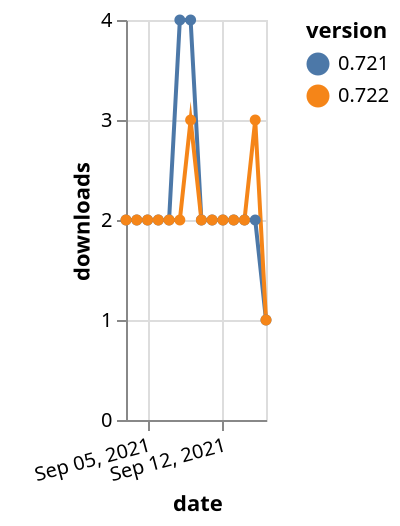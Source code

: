 {"$schema": "https://vega.github.io/schema/vega-lite/v5.json", "description": "A simple bar chart with embedded data.", "data": {"values": [{"date": "2021-09-03", "total": 3368, "delta": 2, "version": "0.721"}, {"date": "2021-09-04", "total": 3370, "delta": 2, "version": "0.721"}, {"date": "2021-09-05", "total": 3372, "delta": 2, "version": "0.721"}, {"date": "2021-09-06", "total": 3374, "delta": 2, "version": "0.721"}, {"date": "2021-09-07", "total": 3376, "delta": 2, "version": "0.721"}, {"date": "2021-09-08", "total": 3380, "delta": 4, "version": "0.721"}, {"date": "2021-09-09", "total": 3384, "delta": 4, "version": "0.721"}, {"date": "2021-09-10", "total": 3386, "delta": 2, "version": "0.721"}, {"date": "2021-09-11", "total": 3388, "delta": 2, "version": "0.721"}, {"date": "2021-09-12", "total": 3390, "delta": 2, "version": "0.721"}, {"date": "2021-09-13", "total": 3392, "delta": 2, "version": "0.721"}, {"date": "2021-09-14", "total": 3394, "delta": 2, "version": "0.721"}, {"date": "2021-09-15", "total": 3396, "delta": 2, "version": "0.721"}, {"date": "2021-09-16", "total": 3397, "delta": 1, "version": "0.721"}, {"date": "2021-09-03", "total": 2201, "delta": 2, "version": "0.722"}, {"date": "2021-09-04", "total": 2203, "delta": 2, "version": "0.722"}, {"date": "2021-09-05", "total": 2205, "delta": 2, "version": "0.722"}, {"date": "2021-09-06", "total": 2207, "delta": 2, "version": "0.722"}, {"date": "2021-09-07", "total": 2209, "delta": 2, "version": "0.722"}, {"date": "2021-09-08", "total": 2211, "delta": 2, "version": "0.722"}, {"date": "2021-09-09", "total": 2214, "delta": 3, "version": "0.722"}, {"date": "2021-09-10", "total": 2216, "delta": 2, "version": "0.722"}, {"date": "2021-09-11", "total": 2218, "delta": 2, "version": "0.722"}, {"date": "2021-09-12", "total": 2220, "delta": 2, "version": "0.722"}, {"date": "2021-09-13", "total": 2222, "delta": 2, "version": "0.722"}, {"date": "2021-09-14", "total": 2224, "delta": 2, "version": "0.722"}, {"date": "2021-09-15", "total": 2227, "delta": 3, "version": "0.722"}, {"date": "2021-09-16", "total": 2228, "delta": 1, "version": "0.722"}]}, "width": "container", "mark": {"type": "line", "point": {"filled": true}}, "encoding": {"x": {"field": "date", "type": "temporal", "timeUnit": "yearmonthdate", "title": "date", "axis": {"labelAngle": -15}}, "y": {"field": "delta", "type": "quantitative", "title": "downloads"}, "color": {"field": "version", "type": "nominal"}, "tooltip": {"field": "delta"}}}